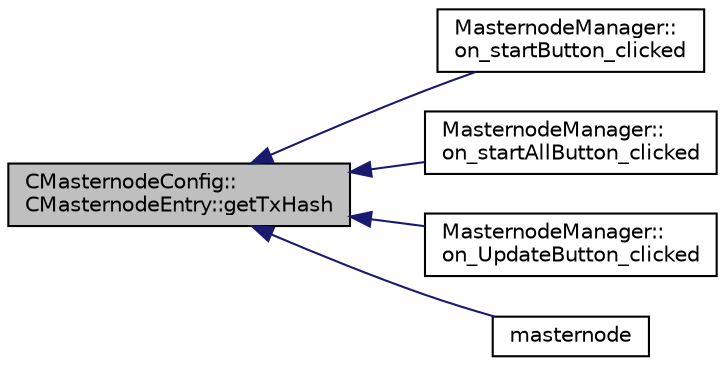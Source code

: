 digraph "CMasternodeConfig::CMasternodeEntry::getTxHash"
{
  edge [fontname="Helvetica",fontsize="10",labelfontname="Helvetica",labelfontsize="10"];
  node [fontname="Helvetica",fontsize="10",shape=record];
  rankdir="LR";
  Node27 [label="CMasternodeConfig::\lCMasternodeEntry::getTxHash",height=0.2,width=0.4,color="black", fillcolor="grey75", style="filled", fontcolor="black"];
  Node27 -> Node28 [dir="back",color="midnightblue",fontsize="10",style="solid",fontname="Helvetica"];
  Node28 [label="MasternodeManager::\lon_startButton_clicked",height=0.2,width=0.4,color="black", fillcolor="white", style="filled",URL="$class_masternode_manager.html#a83f5cf149fdaf6d7fce1a3378611c3f9"];
  Node27 -> Node29 [dir="back",color="midnightblue",fontsize="10",style="solid",fontname="Helvetica"];
  Node29 [label="MasternodeManager::\lon_startAllButton_clicked",height=0.2,width=0.4,color="black", fillcolor="white", style="filled",URL="$class_masternode_manager.html#aad77095fab625d3a02afa52696f64e2f"];
  Node27 -> Node30 [dir="back",color="midnightblue",fontsize="10",style="solid",fontname="Helvetica"];
  Node30 [label="MasternodeManager::\lon_UpdateButton_clicked",height=0.2,width=0.4,color="black", fillcolor="white", style="filled",URL="$class_masternode_manager.html#ae8d07b4d869e3eb09fe1be445eff0430"];
  Node27 -> Node31 [dir="back",color="midnightblue",fontsize="10",style="solid",fontname="Helvetica"];
  Node31 [label="masternode",height=0.2,width=0.4,color="black", fillcolor="white", style="filled",URL="$rpcstashedsend_8cpp.html#a30609e443aeb47c29ed0878d16b1b5e1"];
}
